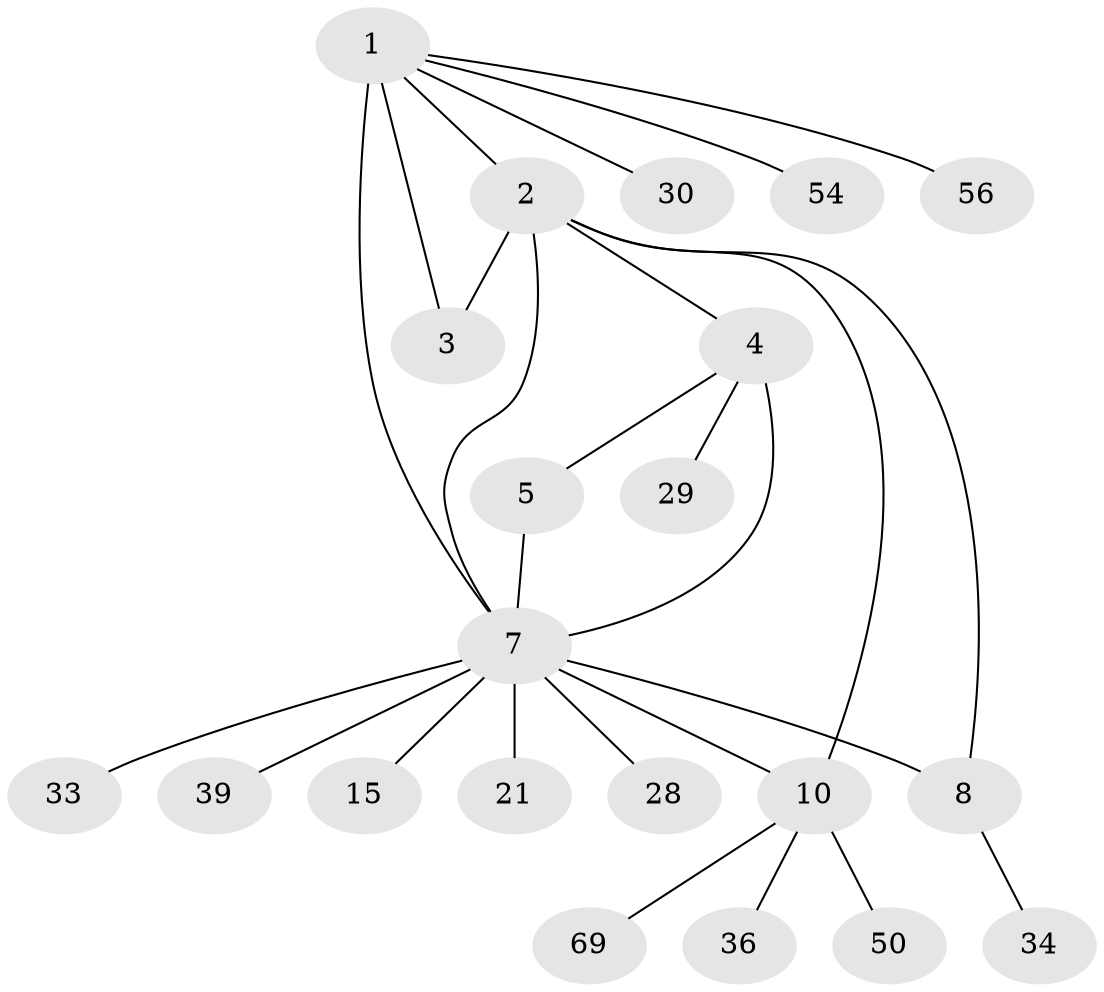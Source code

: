 // original degree distribution, {11: 0.028169014084507043, 6: 0.056338028169014086, 2: 0.2535211267605634, 8: 0.028169014084507043, 3: 0.07042253521126761, 7: 0.014084507042253521, 12: 0.014084507042253521, 5: 0.014084507042253521, 4: 0.028169014084507043, 1: 0.49295774647887325}
// Generated by graph-tools (version 1.1) at 2025/19/03/04/25 18:19:49]
// undirected, 21 vertices, 26 edges
graph export_dot {
graph [start="1"]
  node [color=gray90,style=filled];
  1 [super="+42"];
  2;
  3;
  4 [super="+6+49+67+70+37"];
  5;
  7 [super="+11+9"];
  8 [super="+20+60"];
  10;
  15 [super="+59+27+23"];
  21;
  28;
  29 [super="+31"];
  30 [super="+38"];
  33;
  34;
  36;
  39 [super="+71"];
  50 [super="+58"];
  54;
  56;
  69;
  1 -- 2;
  1 -- 3;
  1 -- 30;
  1 -- 54;
  1 -- 56;
  1 -- 7 [weight=5];
  2 -- 3;
  2 -- 8;
  2 -- 10;
  2 -- 4;
  2 -- 7;
  4 -- 5 [weight=2];
  4 -- 29;
  4 -- 7 [weight=5];
  5 -- 7;
  7 -- 8 [weight=2];
  7 -- 33;
  7 -- 10 [weight=2];
  7 -- 15 [weight=3];
  7 -- 21;
  7 -- 28;
  7 -- 39;
  8 -- 34;
  10 -- 36;
  10 -- 50;
  10 -- 69;
}
